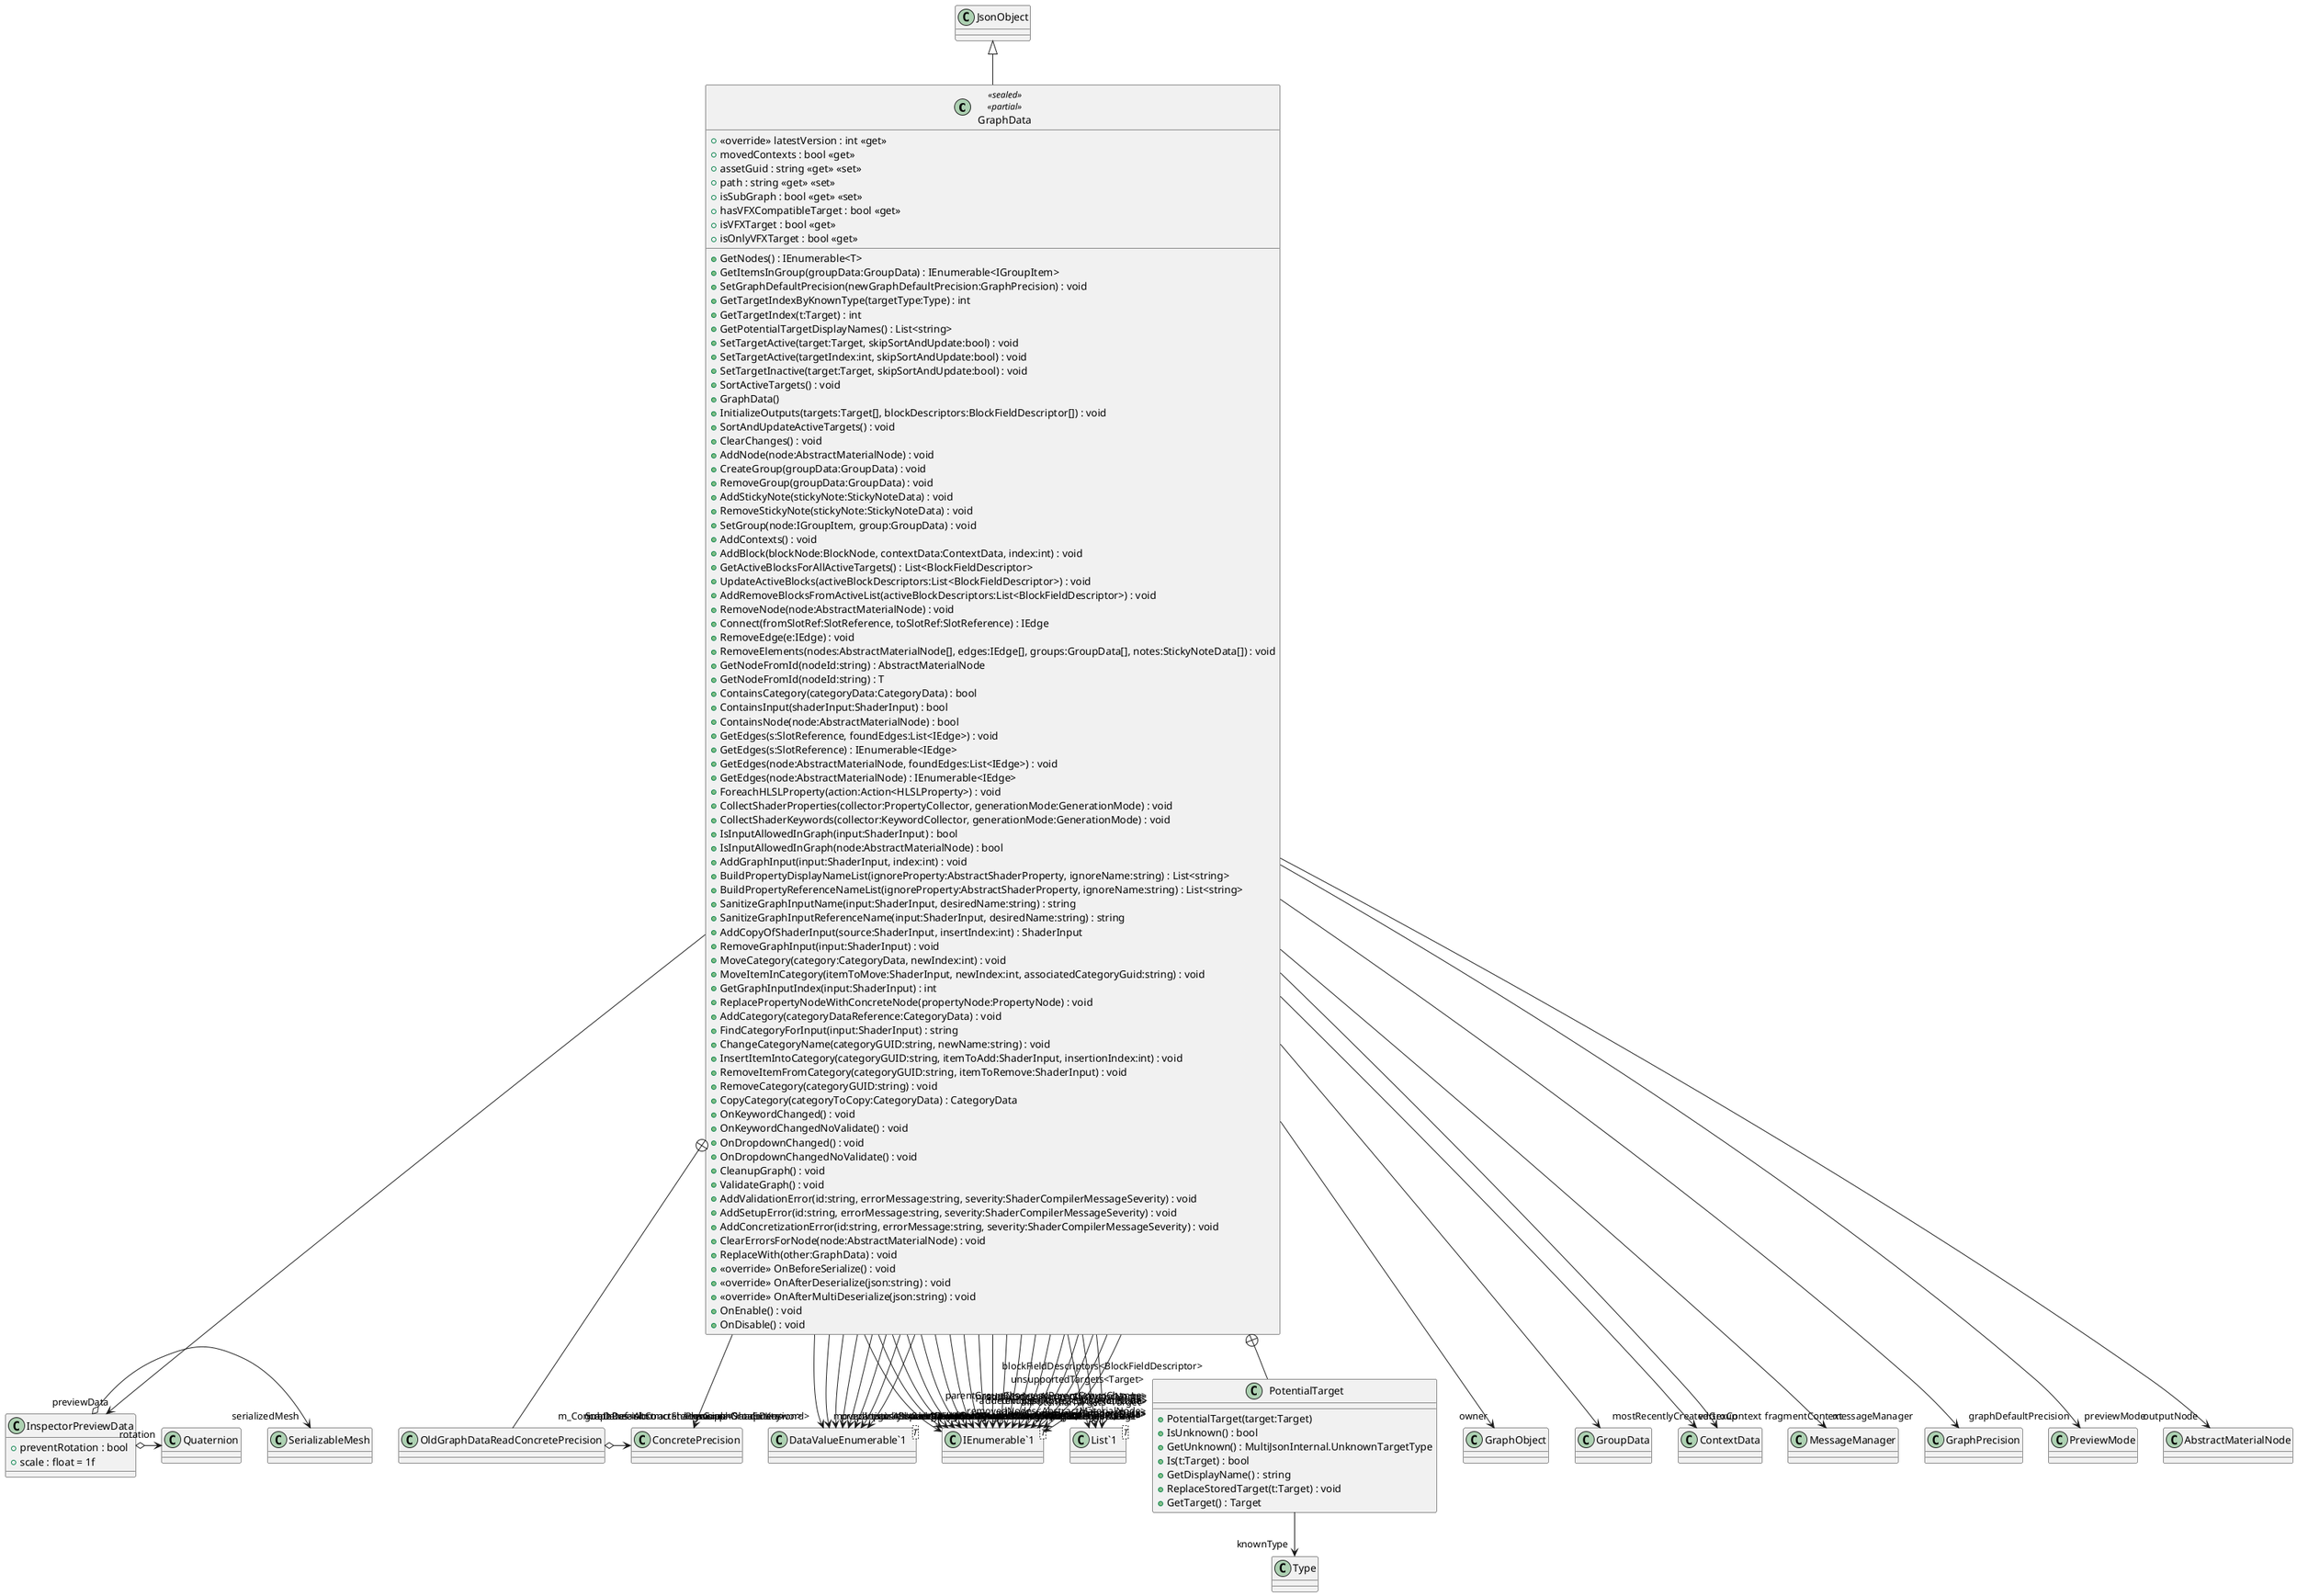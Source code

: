 @startuml
class GraphData <<sealed>> <<partial>> {
    + <<override>> latestVersion : int <<get>>
    + movedContexts : bool <<get>>
    + assetGuid : string <<get>> <<set>>
    + GetNodes() : IEnumerable<T>
    + GetItemsInGroup(groupData:GroupData) : IEnumerable<IGroupItem>
    + path : string <<get>> <<set>>
    + isSubGraph : bool <<get>> <<set>>
    + SetGraphDefaultPrecision(newGraphDefaultPrecision:GraphPrecision) : void
    + GetTargetIndexByKnownType(targetType:Type) : int
    + GetTargetIndex(t:Target) : int
    + GetPotentialTargetDisplayNames() : List<string>
    + SetTargetActive(target:Target, skipSortAndUpdate:bool) : void
    + SetTargetActive(targetIndex:int, skipSortAndUpdate:bool) : void
    + SetTargetInactive(target:Target, skipSortAndUpdate:bool) : void
    + SortActiveTargets() : void
    + hasVFXCompatibleTarget : bool <<get>>
    + isVFXTarget : bool <<get>>
    + isOnlyVFXTarget : bool <<get>>
    + GraphData()
    + InitializeOutputs(targets:Target[], blockDescriptors:BlockFieldDescriptor[]) : void
    + SortAndUpdateActiveTargets() : void
    + ClearChanges() : void
    + AddNode(node:AbstractMaterialNode) : void
    + CreateGroup(groupData:GroupData) : void
    + RemoveGroup(groupData:GroupData) : void
    + AddStickyNote(stickyNote:StickyNoteData) : void
    + RemoveStickyNote(stickyNote:StickyNoteData) : void
    + SetGroup(node:IGroupItem, group:GroupData) : void
    + AddContexts() : void
    + AddBlock(blockNode:BlockNode, contextData:ContextData, index:int) : void
    + GetActiveBlocksForAllActiveTargets() : List<BlockFieldDescriptor>
    + UpdateActiveBlocks(activeBlockDescriptors:List<BlockFieldDescriptor>) : void
    + AddRemoveBlocksFromActiveList(activeBlockDescriptors:List<BlockFieldDescriptor>) : void
    + RemoveNode(node:AbstractMaterialNode) : void
    + Connect(fromSlotRef:SlotReference, toSlotRef:SlotReference) : IEdge
    + RemoveEdge(e:IEdge) : void
    + RemoveElements(nodes:AbstractMaterialNode[], edges:IEdge[], groups:GroupData[], notes:StickyNoteData[]) : void
    + GetNodeFromId(nodeId:string) : AbstractMaterialNode
    + GetNodeFromId(nodeId:string) : T
    + ContainsCategory(categoryData:CategoryData) : bool
    + ContainsInput(shaderInput:ShaderInput) : bool
    + ContainsNode(node:AbstractMaterialNode) : bool
    + GetEdges(s:SlotReference, foundEdges:List<IEdge>) : void
    + GetEdges(s:SlotReference) : IEnumerable<IEdge>
    + GetEdges(node:AbstractMaterialNode, foundEdges:List<IEdge>) : void
    + GetEdges(node:AbstractMaterialNode) : IEnumerable<IEdge>
    + ForeachHLSLProperty(action:Action<HLSLProperty>) : void
    + CollectShaderProperties(collector:PropertyCollector, generationMode:GenerationMode) : void
    + CollectShaderKeywords(collector:KeywordCollector, generationMode:GenerationMode) : void
    + IsInputAllowedInGraph(input:ShaderInput) : bool
    + IsInputAllowedInGraph(node:AbstractMaterialNode) : bool
    + AddGraphInput(input:ShaderInput, index:int) : void
    + BuildPropertyDisplayNameList(ignoreProperty:AbstractShaderProperty, ignoreName:string) : List<string>
    + BuildPropertyReferenceNameList(ignoreProperty:AbstractShaderProperty, ignoreName:string) : List<string>
    + SanitizeGraphInputName(input:ShaderInput, desiredName:string) : string
    + SanitizeGraphInputReferenceName(input:ShaderInput, desiredName:string) : string
    + AddCopyOfShaderInput(source:ShaderInput, insertIndex:int) : ShaderInput
    + RemoveGraphInput(input:ShaderInput) : void
    + MoveCategory(category:CategoryData, newIndex:int) : void
    + MoveItemInCategory(itemToMove:ShaderInput, newIndex:int, associatedCategoryGuid:string) : void
    + GetGraphInputIndex(input:ShaderInput) : int
    + ReplacePropertyNodeWithConcreteNode(propertyNode:PropertyNode) : void
    + AddCategory(categoryDataReference:CategoryData) : void
    + FindCategoryForInput(input:ShaderInput) : string
    + ChangeCategoryName(categoryGUID:string, newName:string) : void
    + InsertItemIntoCategory(categoryGUID:string, itemToAdd:ShaderInput, insertionIndex:int) : void
    + RemoveItemFromCategory(categoryGUID:string, itemToRemove:ShaderInput) : void
    + RemoveCategory(categoryGUID:string) : void
    + CopyCategory(categoryToCopy:CategoryData) : CategoryData
    + OnKeywordChanged() : void
    + OnKeywordChangedNoValidate() : void
    + OnDropdownChanged() : void
    + OnDropdownChangedNoValidate() : void
    + CleanupGraph() : void
    + ValidateGraph() : void
    + AddValidationError(id:string, errorMessage:string, severity:ShaderCompilerMessageSeverity) : void
    + AddSetupError(id:string, errorMessage:string, severity:ShaderCompilerMessageSeverity) : void
    + AddConcretizationError(id:string, errorMessage:string, severity:ShaderCompilerMessageSeverity) : void
    + ClearErrorsForNode(node:AbstractMaterialNode) : void
    + ReplaceWith(other:GraphData) : void
    + <<override>> OnBeforeSerialize() : void
    + <<override>> OnAfterDeserialize(json:string) : void
    + <<override>> OnAfterMultiDeserialize(json:string) : void
    + OnEnable() : void
    + OnDisable() : void
}
class InspectorPreviewData {
    + preventRotation : bool
    + scale : float = 1f
}
class "DataValueEnumerable`1"<T> {
}
class "IEnumerable`1"<T> {
}
class "List`1"<T> {
}
class PotentialTarget {
    + PotentialTarget(target:Target)
    + IsUnknown() : bool
    + GetUnknown() : MultiJsonInternal.UnknownTargetType
    + Is(t:Target) : bool
    + GetDisplayName() : string
    + ReplaceStoredTarget(t:Target) : void
    + GetTarget() : Target
}
class OldGraphDataReadConcretePrecision {
}
JsonObject <|-- GraphData
GraphData --> "owner" GraphObject
GraphData --> "properties<AbstractShaderProperty>" "DataValueEnumerable`1"
GraphData --> "keywords<ShaderKeyword>" "DataValueEnumerable`1"
GraphData --> "dropdowns<ShaderDropdown>" "DataValueEnumerable`1"
GraphData --> "addedInputs<ShaderInput>" "IEnumerable`1"
GraphData --> "removedInputs<ShaderInput>" "IEnumerable`1"
GraphData --> "movedInputs<ShaderInput>" "IEnumerable`1"
GraphData --> "addedCategories<CategoryData>" "IEnumerable`1"
GraphData --> "removedCategories<CategoryData>" "IEnumerable`1"
GraphData --> "movedCategories<CategoryData>" "IEnumerable`1"
GraphData --> "categories<CategoryData>" "DataValueEnumerable`1"
GraphData --> "addedNodes<AbstractMaterialNode>" "IEnumerable`1"
GraphData --> "removedNodes<AbstractMaterialNode>" "IEnumerable`1"
GraphData --> "pastedNodes<AbstractMaterialNode>" "IEnumerable`1"
GraphData --> "groups<GroupData>" "DataValueEnumerable`1"
GraphData --> "addedGroups<GroupData>" "IEnumerable`1"
GraphData --> "removedGroups<GroupData>" "IEnumerable`1"
GraphData --> "pastedGroups<GroupData>" "IEnumerable`1"
GraphData --> "parentGroupChanges<ParentGroupChange>" "IEnumerable`1"
GraphData --> "mostRecentlyCreatedGroup" GroupData
GraphData --> "stickyNotes<StickyNoteData>" "DataValueEnumerable`1"
GraphData --> "addedStickyNotes<StickyNoteData>" "List`1"
GraphData --> "removedNotes<StickyNoteData>" "IEnumerable`1"
GraphData --> "pastedStickyNotes<StickyNoteData>" "IEnumerable`1"
GraphData --> "edges<Edge>" "IEnumerable`1"
GraphData --> "addedEdges<IEdge>" "IEnumerable`1"
GraphData --> "removedEdges<IEdge>" "IEnumerable`1"
GraphData --> "vertexContext" ContextData
GraphData --> "fragmentContext" ContextData
GraphData --> "blockFieldDescriptors<BlockFieldDescriptor>" "List`1"
GraphData --> "previewData" InspectorPreviewData
GraphData --> "messageManager" MessageManager
GraphData --> "graphDefaultPrecision" GraphPrecision
GraphData --> "graphDefaultConcretePrecision" ConcretePrecision
GraphData --> "previewMode" PreviewMode
GraphData --> "outputNode" AbstractMaterialNode
GraphData --> "SubDatas<AbstractShaderGraphDataExtension>" "DataValueEnumerable`1"
GraphData --> "activeTargets<Target>" "DataValueEnumerable`1"
GraphData --> "allPotentialTargets<Target>" "IEnumerable`1"
GraphData --> "unsupportedTargets<Target>" "List`1"
InspectorPreviewData o-> "serializedMesh" SerializableMesh
InspectorPreviewData o-> "rotation" Quaternion
GraphData +-- PotentialTarget
PotentialTarget --> "knownType" Type
GraphData +-- OldGraphDataReadConcretePrecision
OldGraphDataReadConcretePrecision o-> "m_ConcretePrecision" ConcretePrecision
@enduml

